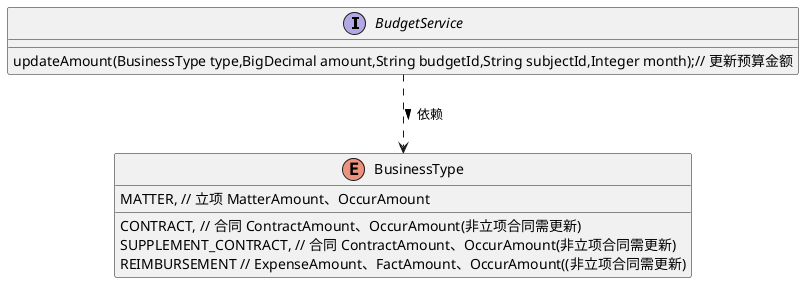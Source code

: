 @startuml
'https://plantuml.com/class-diagram

interface BudgetService {
    updateAmount(BusinessType type,BigDecimal amount,String budgetId,String subjectId,Integer month);// 更新预算金额
}


BudgetService ..> BusinessType: 依赖 >

enum BusinessType {
    MATTER, // 立项 MatterAmount、OccurAmount
    CONTRACT, // 合同 ContractAmount、OccurAmount(非立项合同需更新)
    SUPPLEMENT_CONTRACT, // 合同 ContractAmount、OccurAmount(非立项合同需更新)
    REIMBURSEMENT // ExpenseAmount、FactAmount、OccurAmount((非立项合同需更新)
}

@enduml